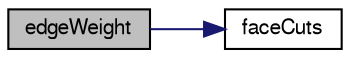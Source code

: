 digraph "edgeWeight"
{
  bgcolor="transparent";
  edge [fontname="FreeSans",fontsize="10",labelfontname="FreeSans",labelfontsize="10"];
  node [fontname="FreeSans",fontsize="10",shape=record];
  rankdir="LR";
  Node46 [label="edgeWeight",height=0.2,width=0.4,color="black", fillcolor="grey75", style="filled", fontcolor="black"];
  Node46 -> Node47 [color="midnightblue",fontsize="10",style="solid",fontname="FreeSans"];
  Node47 [label="faceCuts",height=0.2,width=0.4,color="black",URL="$a21466.html#ae948be999664d2064ab09e9d751399ff",tooltip="Cuts per existing face (includes those along edge of face) "];
}
